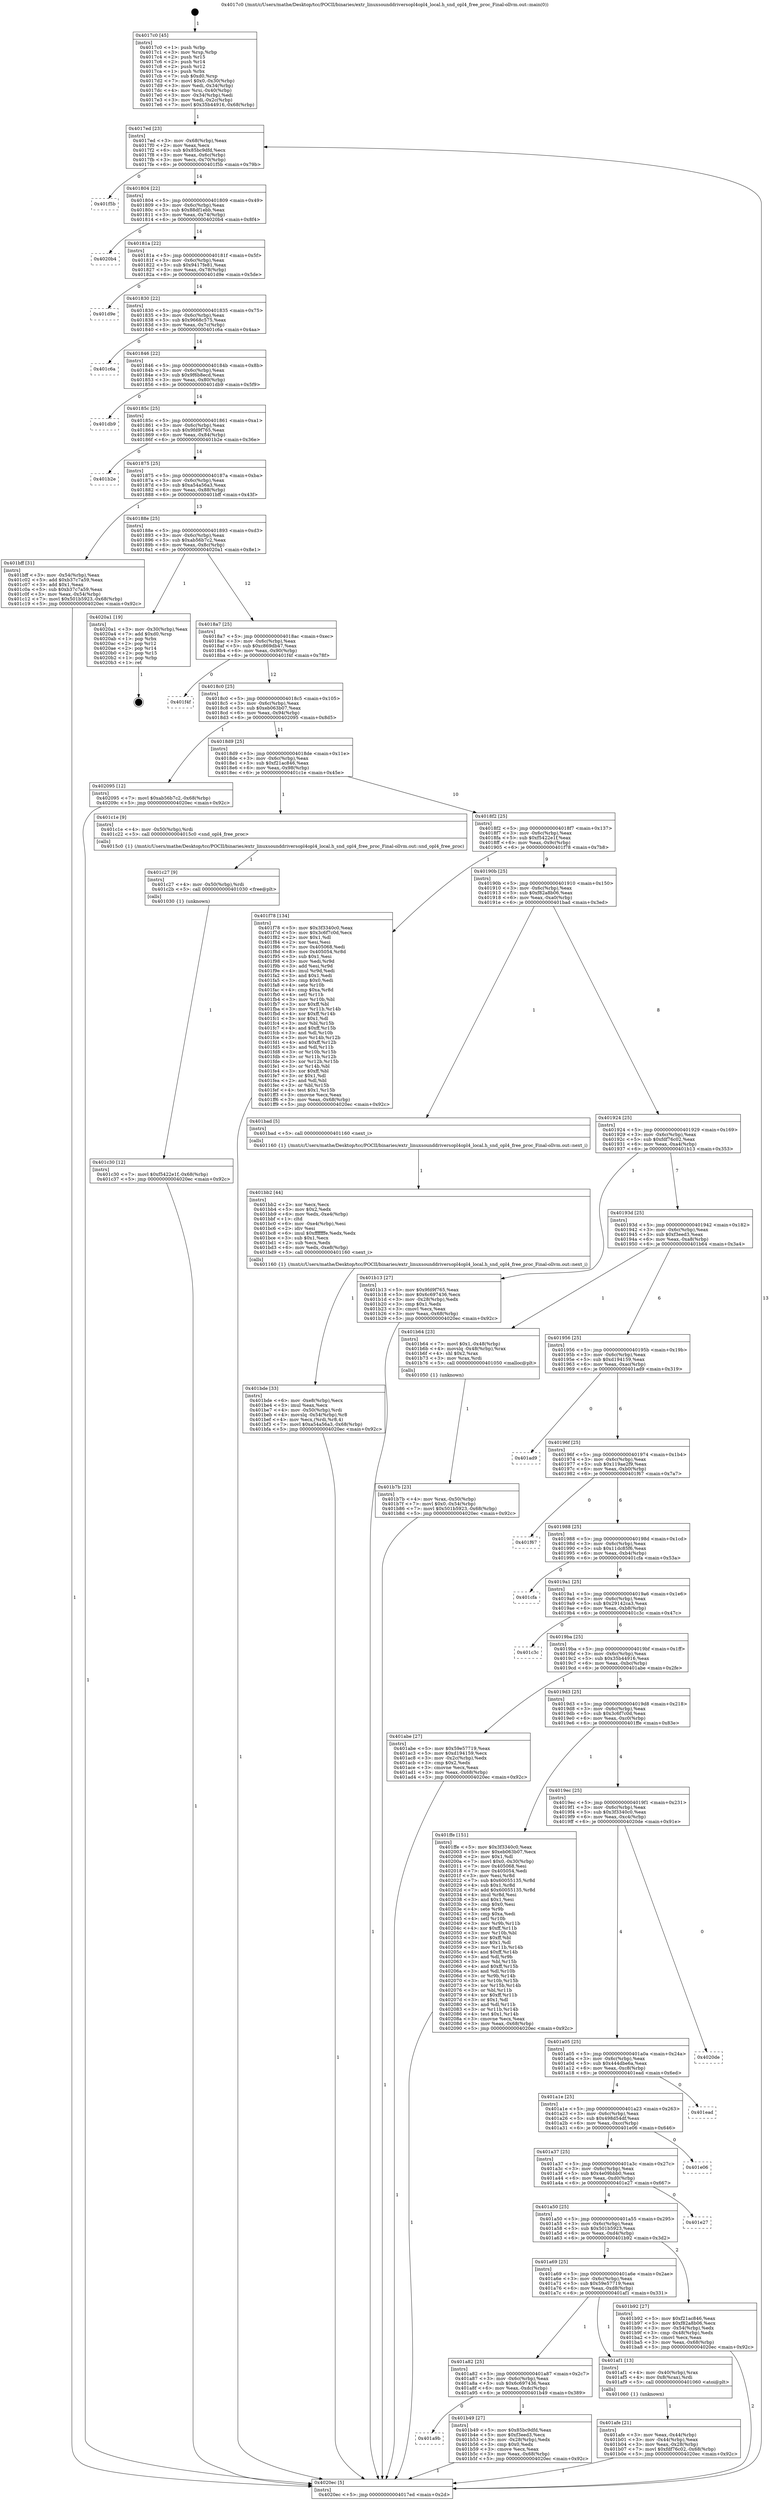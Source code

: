 digraph "0x4017c0" {
  label = "0x4017c0 (/mnt/c/Users/mathe/Desktop/tcc/POCII/binaries/extr_linuxsounddriversopl4opl4_local.h_snd_opl4_free_proc_Final-ollvm.out::main(0))"
  labelloc = "t"
  node[shape=record]

  Entry [label="",width=0.3,height=0.3,shape=circle,fillcolor=black,style=filled]
  "0x4017ed" [label="{
     0x4017ed [23]\l
     | [instrs]\l
     &nbsp;&nbsp;0x4017ed \<+3\>: mov -0x68(%rbp),%eax\l
     &nbsp;&nbsp;0x4017f0 \<+2\>: mov %eax,%ecx\l
     &nbsp;&nbsp;0x4017f2 \<+6\>: sub $0x85bc9dfd,%ecx\l
     &nbsp;&nbsp;0x4017f8 \<+3\>: mov %eax,-0x6c(%rbp)\l
     &nbsp;&nbsp;0x4017fb \<+3\>: mov %ecx,-0x70(%rbp)\l
     &nbsp;&nbsp;0x4017fe \<+6\>: je 0000000000401f5b \<main+0x79b\>\l
  }"]
  "0x401f5b" [label="{
     0x401f5b\l
  }", style=dashed]
  "0x401804" [label="{
     0x401804 [22]\l
     | [instrs]\l
     &nbsp;&nbsp;0x401804 \<+5\>: jmp 0000000000401809 \<main+0x49\>\l
     &nbsp;&nbsp;0x401809 \<+3\>: mov -0x6c(%rbp),%eax\l
     &nbsp;&nbsp;0x40180c \<+5\>: sub $0x88df1ebb,%eax\l
     &nbsp;&nbsp;0x401811 \<+3\>: mov %eax,-0x74(%rbp)\l
     &nbsp;&nbsp;0x401814 \<+6\>: je 00000000004020b4 \<main+0x8f4\>\l
  }"]
  Exit [label="",width=0.3,height=0.3,shape=circle,fillcolor=black,style=filled,peripheries=2]
  "0x4020b4" [label="{
     0x4020b4\l
  }", style=dashed]
  "0x40181a" [label="{
     0x40181a [22]\l
     | [instrs]\l
     &nbsp;&nbsp;0x40181a \<+5\>: jmp 000000000040181f \<main+0x5f\>\l
     &nbsp;&nbsp;0x40181f \<+3\>: mov -0x6c(%rbp),%eax\l
     &nbsp;&nbsp;0x401822 \<+5\>: sub $0x9417fe81,%eax\l
     &nbsp;&nbsp;0x401827 \<+3\>: mov %eax,-0x78(%rbp)\l
     &nbsp;&nbsp;0x40182a \<+6\>: je 0000000000401d9e \<main+0x5de\>\l
  }"]
  "0x401c30" [label="{
     0x401c30 [12]\l
     | [instrs]\l
     &nbsp;&nbsp;0x401c30 \<+7\>: movl $0xf5422e1f,-0x68(%rbp)\l
     &nbsp;&nbsp;0x401c37 \<+5\>: jmp 00000000004020ec \<main+0x92c\>\l
  }"]
  "0x401d9e" [label="{
     0x401d9e\l
  }", style=dashed]
  "0x401830" [label="{
     0x401830 [22]\l
     | [instrs]\l
     &nbsp;&nbsp;0x401830 \<+5\>: jmp 0000000000401835 \<main+0x75\>\l
     &nbsp;&nbsp;0x401835 \<+3\>: mov -0x6c(%rbp),%eax\l
     &nbsp;&nbsp;0x401838 \<+5\>: sub $0x9668c575,%eax\l
     &nbsp;&nbsp;0x40183d \<+3\>: mov %eax,-0x7c(%rbp)\l
     &nbsp;&nbsp;0x401840 \<+6\>: je 0000000000401c6a \<main+0x4aa\>\l
  }"]
  "0x401c27" [label="{
     0x401c27 [9]\l
     | [instrs]\l
     &nbsp;&nbsp;0x401c27 \<+4\>: mov -0x50(%rbp),%rdi\l
     &nbsp;&nbsp;0x401c2b \<+5\>: call 0000000000401030 \<free@plt\>\l
     | [calls]\l
     &nbsp;&nbsp;0x401030 \{1\} (unknown)\l
  }"]
  "0x401c6a" [label="{
     0x401c6a\l
  }", style=dashed]
  "0x401846" [label="{
     0x401846 [22]\l
     | [instrs]\l
     &nbsp;&nbsp;0x401846 \<+5\>: jmp 000000000040184b \<main+0x8b\>\l
     &nbsp;&nbsp;0x40184b \<+3\>: mov -0x6c(%rbp),%eax\l
     &nbsp;&nbsp;0x40184e \<+5\>: sub $0x9f6b8ecd,%eax\l
     &nbsp;&nbsp;0x401853 \<+3\>: mov %eax,-0x80(%rbp)\l
     &nbsp;&nbsp;0x401856 \<+6\>: je 0000000000401db9 \<main+0x5f9\>\l
  }"]
  "0x401bde" [label="{
     0x401bde [33]\l
     | [instrs]\l
     &nbsp;&nbsp;0x401bde \<+6\>: mov -0xe8(%rbp),%ecx\l
     &nbsp;&nbsp;0x401be4 \<+3\>: imul %eax,%ecx\l
     &nbsp;&nbsp;0x401be7 \<+4\>: mov -0x50(%rbp),%rdi\l
     &nbsp;&nbsp;0x401beb \<+4\>: movslq -0x54(%rbp),%r8\l
     &nbsp;&nbsp;0x401bef \<+4\>: mov %ecx,(%rdi,%r8,4)\l
     &nbsp;&nbsp;0x401bf3 \<+7\>: movl $0xa54a56a3,-0x68(%rbp)\l
     &nbsp;&nbsp;0x401bfa \<+5\>: jmp 00000000004020ec \<main+0x92c\>\l
  }"]
  "0x401db9" [label="{
     0x401db9\l
  }", style=dashed]
  "0x40185c" [label="{
     0x40185c [25]\l
     | [instrs]\l
     &nbsp;&nbsp;0x40185c \<+5\>: jmp 0000000000401861 \<main+0xa1\>\l
     &nbsp;&nbsp;0x401861 \<+3\>: mov -0x6c(%rbp),%eax\l
     &nbsp;&nbsp;0x401864 \<+5\>: sub $0x9fd9f765,%eax\l
     &nbsp;&nbsp;0x401869 \<+6\>: mov %eax,-0x84(%rbp)\l
     &nbsp;&nbsp;0x40186f \<+6\>: je 0000000000401b2e \<main+0x36e\>\l
  }"]
  "0x401bb2" [label="{
     0x401bb2 [44]\l
     | [instrs]\l
     &nbsp;&nbsp;0x401bb2 \<+2\>: xor %ecx,%ecx\l
     &nbsp;&nbsp;0x401bb4 \<+5\>: mov $0x2,%edx\l
     &nbsp;&nbsp;0x401bb9 \<+6\>: mov %edx,-0xe4(%rbp)\l
     &nbsp;&nbsp;0x401bbf \<+1\>: cltd\l
     &nbsp;&nbsp;0x401bc0 \<+6\>: mov -0xe4(%rbp),%esi\l
     &nbsp;&nbsp;0x401bc6 \<+2\>: idiv %esi\l
     &nbsp;&nbsp;0x401bc8 \<+6\>: imul $0xfffffffe,%edx,%edx\l
     &nbsp;&nbsp;0x401bce \<+3\>: sub $0x1,%ecx\l
     &nbsp;&nbsp;0x401bd1 \<+2\>: sub %ecx,%edx\l
     &nbsp;&nbsp;0x401bd3 \<+6\>: mov %edx,-0xe8(%rbp)\l
     &nbsp;&nbsp;0x401bd9 \<+5\>: call 0000000000401160 \<next_i\>\l
     | [calls]\l
     &nbsp;&nbsp;0x401160 \{1\} (/mnt/c/Users/mathe/Desktop/tcc/POCII/binaries/extr_linuxsounddriversopl4opl4_local.h_snd_opl4_free_proc_Final-ollvm.out::next_i)\l
  }"]
  "0x401b2e" [label="{
     0x401b2e\l
  }", style=dashed]
  "0x401875" [label="{
     0x401875 [25]\l
     | [instrs]\l
     &nbsp;&nbsp;0x401875 \<+5\>: jmp 000000000040187a \<main+0xba\>\l
     &nbsp;&nbsp;0x40187a \<+3\>: mov -0x6c(%rbp),%eax\l
     &nbsp;&nbsp;0x40187d \<+5\>: sub $0xa54a56a3,%eax\l
     &nbsp;&nbsp;0x401882 \<+6\>: mov %eax,-0x88(%rbp)\l
     &nbsp;&nbsp;0x401888 \<+6\>: je 0000000000401bff \<main+0x43f\>\l
  }"]
  "0x401b7b" [label="{
     0x401b7b [23]\l
     | [instrs]\l
     &nbsp;&nbsp;0x401b7b \<+4\>: mov %rax,-0x50(%rbp)\l
     &nbsp;&nbsp;0x401b7f \<+7\>: movl $0x0,-0x54(%rbp)\l
     &nbsp;&nbsp;0x401b86 \<+7\>: movl $0x501b5923,-0x68(%rbp)\l
     &nbsp;&nbsp;0x401b8d \<+5\>: jmp 00000000004020ec \<main+0x92c\>\l
  }"]
  "0x401bff" [label="{
     0x401bff [31]\l
     | [instrs]\l
     &nbsp;&nbsp;0x401bff \<+3\>: mov -0x54(%rbp),%eax\l
     &nbsp;&nbsp;0x401c02 \<+5\>: add $0xb37c7a59,%eax\l
     &nbsp;&nbsp;0x401c07 \<+3\>: add $0x1,%eax\l
     &nbsp;&nbsp;0x401c0a \<+5\>: sub $0xb37c7a59,%eax\l
     &nbsp;&nbsp;0x401c0f \<+3\>: mov %eax,-0x54(%rbp)\l
     &nbsp;&nbsp;0x401c12 \<+7\>: movl $0x501b5923,-0x68(%rbp)\l
     &nbsp;&nbsp;0x401c19 \<+5\>: jmp 00000000004020ec \<main+0x92c\>\l
  }"]
  "0x40188e" [label="{
     0x40188e [25]\l
     | [instrs]\l
     &nbsp;&nbsp;0x40188e \<+5\>: jmp 0000000000401893 \<main+0xd3\>\l
     &nbsp;&nbsp;0x401893 \<+3\>: mov -0x6c(%rbp),%eax\l
     &nbsp;&nbsp;0x401896 \<+5\>: sub $0xab56b7c2,%eax\l
     &nbsp;&nbsp;0x40189b \<+6\>: mov %eax,-0x8c(%rbp)\l
     &nbsp;&nbsp;0x4018a1 \<+6\>: je 00000000004020a1 \<main+0x8e1\>\l
  }"]
  "0x401a9b" [label="{
     0x401a9b\l
  }", style=dashed]
  "0x4020a1" [label="{
     0x4020a1 [19]\l
     | [instrs]\l
     &nbsp;&nbsp;0x4020a1 \<+3\>: mov -0x30(%rbp),%eax\l
     &nbsp;&nbsp;0x4020a4 \<+7\>: add $0xd0,%rsp\l
     &nbsp;&nbsp;0x4020ab \<+1\>: pop %rbx\l
     &nbsp;&nbsp;0x4020ac \<+2\>: pop %r12\l
     &nbsp;&nbsp;0x4020ae \<+2\>: pop %r14\l
     &nbsp;&nbsp;0x4020b0 \<+2\>: pop %r15\l
     &nbsp;&nbsp;0x4020b2 \<+1\>: pop %rbp\l
     &nbsp;&nbsp;0x4020b3 \<+1\>: ret\l
  }"]
  "0x4018a7" [label="{
     0x4018a7 [25]\l
     | [instrs]\l
     &nbsp;&nbsp;0x4018a7 \<+5\>: jmp 00000000004018ac \<main+0xec\>\l
     &nbsp;&nbsp;0x4018ac \<+3\>: mov -0x6c(%rbp),%eax\l
     &nbsp;&nbsp;0x4018af \<+5\>: sub $0xc869db47,%eax\l
     &nbsp;&nbsp;0x4018b4 \<+6\>: mov %eax,-0x90(%rbp)\l
     &nbsp;&nbsp;0x4018ba \<+6\>: je 0000000000401f4f \<main+0x78f\>\l
  }"]
  "0x401b49" [label="{
     0x401b49 [27]\l
     | [instrs]\l
     &nbsp;&nbsp;0x401b49 \<+5\>: mov $0x85bc9dfd,%eax\l
     &nbsp;&nbsp;0x401b4e \<+5\>: mov $0xf3eed3,%ecx\l
     &nbsp;&nbsp;0x401b53 \<+3\>: mov -0x28(%rbp),%edx\l
     &nbsp;&nbsp;0x401b56 \<+3\>: cmp $0x0,%edx\l
     &nbsp;&nbsp;0x401b59 \<+3\>: cmove %ecx,%eax\l
     &nbsp;&nbsp;0x401b5c \<+3\>: mov %eax,-0x68(%rbp)\l
     &nbsp;&nbsp;0x401b5f \<+5\>: jmp 00000000004020ec \<main+0x92c\>\l
  }"]
  "0x401f4f" [label="{
     0x401f4f\l
  }", style=dashed]
  "0x4018c0" [label="{
     0x4018c0 [25]\l
     | [instrs]\l
     &nbsp;&nbsp;0x4018c0 \<+5\>: jmp 00000000004018c5 \<main+0x105\>\l
     &nbsp;&nbsp;0x4018c5 \<+3\>: mov -0x6c(%rbp),%eax\l
     &nbsp;&nbsp;0x4018c8 \<+5\>: sub $0xeb063b07,%eax\l
     &nbsp;&nbsp;0x4018cd \<+6\>: mov %eax,-0x94(%rbp)\l
     &nbsp;&nbsp;0x4018d3 \<+6\>: je 0000000000402095 \<main+0x8d5\>\l
  }"]
  "0x401afe" [label="{
     0x401afe [21]\l
     | [instrs]\l
     &nbsp;&nbsp;0x401afe \<+3\>: mov %eax,-0x44(%rbp)\l
     &nbsp;&nbsp;0x401b01 \<+3\>: mov -0x44(%rbp),%eax\l
     &nbsp;&nbsp;0x401b04 \<+3\>: mov %eax,-0x28(%rbp)\l
     &nbsp;&nbsp;0x401b07 \<+7\>: movl $0xfdf76c02,-0x68(%rbp)\l
     &nbsp;&nbsp;0x401b0e \<+5\>: jmp 00000000004020ec \<main+0x92c\>\l
  }"]
  "0x402095" [label="{
     0x402095 [12]\l
     | [instrs]\l
     &nbsp;&nbsp;0x402095 \<+7\>: movl $0xab56b7c2,-0x68(%rbp)\l
     &nbsp;&nbsp;0x40209c \<+5\>: jmp 00000000004020ec \<main+0x92c\>\l
  }"]
  "0x4018d9" [label="{
     0x4018d9 [25]\l
     | [instrs]\l
     &nbsp;&nbsp;0x4018d9 \<+5\>: jmp 00000000004018de \<main+0x11e\>\l
     &nbsp;&nbsp;0x4018de \<+3\>: mov -0x6c(%rbp),%eax\l
     &nbsp;&nbsp;0x4018e1 \<+5\>: sub $0xf21ac846,%eax\l
     &nbsp;&nbsp;0x4018e6 \<+6\>: mov %eax,-0x98(%rbp)\l
     &nbsp;&nbsp;0x4018ec \<+6\>: je 0000000000401c1e \<main+0x45e\>\l
  }"]
  "0x401a82" [label="{
     0x401a82 [25]\l
     | [instrs]\l
     &nbsp;&nbsp;0x401a82 \<+5\>: jmp 0000000000401a87 \<main+0x2c7\>\l
     &nbsp;&nbsp;0x401a87 \<+3\>: mov -0x6c(%rbp),%eax\l
     &nbsp;&nbsp;0x401a8a \<+5\>: sub $0x6c697436,%eax\l
     &nbsp;&nbsp;0x401a8f \<+6\>: mov %eax,-0xdc(%rbp)\l
     &nbsp;&nbsp;0x401a95 \<+6\>: je 0000000000401b49 \<main+0x389\>\l
  }"]
  "0x401c1e" [label="{
     0x401c1e [9]\l
     | [instrs]\l
     &nbsp;&nbsp;0x401c1e \<+4\>: mov -0x50(%rbp),%rdi\l
     &nbsp;&nbsp;0x401c22 \<+5\>: call 00000000004015c0 \<snd_opl4_free_proc\>\l
     | [calls]\l
     &nbsp;&nbsp;0x4015c0 \{1\} (/mnt/c/Users/mathe/Desktop/tcc/POCII/binaries/extr_linuxsounddriversopl4opl4_local.h_snd_opl4_free_proc_Final-ollvm.out::snd_opl4_free_proc)\l
  }"]
  "0x4018f2" [label="{
     0x4018f2 [25]\l
     | [instrs]\l
     &nbsp;&nbsp;0x4018f2 \<+5\>: jmp 00000000004018f7 \<main+0x137\>\l
     &nbsp;&nbsp;0x4018f7 \<+3\>: mov -0x6c(%rbp),%eax\l
     &nbsp;&nbsp;0x4018fa \<+5\>: sub $0xf5422e1f,%eax\l
     &nbsp;&nbsp;0x4018ff \<+6\>: mov %eax,-0x9c(%rbp)\l
     &nbsp;&nbsp;0x401905 \<+6\>: je 0000000000401f78 \<main+0x7b8\>\l
  }"]
  "0x401af1" [label="{
     0x401af1 [13]\l
     | [instrs]\l
     &nbsp;&nbsp;0x401af1 \<+4\>: mov -0x40(%rbp),%rax\l
     &nbsp;&nbsp;0x401af5 \<+4\>: mov 0x8(%rax),%rdi\l
     &nbsp;&nbsp;0x401af9 \<+5\>: call 0000000000401060 \<atoi@plt\>\l
     | [calls]\l
     &nbsp;&nbsp;0x401060 \{1\} (unknown)\l
  }"]
  "0x401f78" [label="{
     0x401f78 [134]\l
     | [instrs]\l
     &nbsp;&nbsp;0x401f78 \<+5\>: mov $0x3f3340c0,%eax\l
     &nbsp;&nbsp;0x401f7d \<+5\>: mov $0x3c6f7c0d,%ecx\l
     &nbsp;&nbsp;0x401f82 \<+2\>: mov $0x1,%dl\l
     &nbsp;&nbsp;0x401f84 \<+2\>: xor %esi,%esi\l
     &nbsp;&nbsp;0x401f86 \<+7\>: mov 0x405068,%edi\l
     &nbsp;&nbsp;0x401f8d \<+8\>: mov 0x405054,%r8d\l
     &nbsp;&nbsp;0x401f95 \<+3\>: sub $0x1,%esi\l
     &nbsp;&nbsp;0x401f98 \<+3\>: mov %edi,%r9d\l
     &nbsp;&nbsp;0x401f9b \<+3\>: add %esi,%r9d\l
     &nbsp;&nbsp;0x401f9e \<+4\>: imul %r9d,%edi\l
     &nbsp;&nbsp;0x401fa2 \<+3\>: and $0x1,%edi\l
     &nbsp;&nbsp;0x401fa5 \<+3\>: cmp $0x0,%edi\l
     &nbsp;&nbsp;0x401fa8 \<+4\>: sete %r10b\l
     &nbsp;&nbsp;0x401fac \<+4\>: cmp $0xa,%r8d\l
     &nbsp;&nbsp;0x401fb0 \<+4\>: setl %r11b\l
     &nbsp;&nbsp;0x401fb4 \<+3\>: mov %r10b,%bl\l
     &nbsp;&nbsp;0x401fb7 \<+3\>: xor $0xff,%bl\l
     &nbsp;&nbsp;0x401fba \<+3\>: mov %r11b,%r14b\l
     &nbsp;&nbsp;0x401fbd \<+4\>: xor $0xff,%r14b\l
     &nbsp;&nbsp;0x401fc1 \<+3\>: xor $0x1,%dl\l
     &nbsp;&nbsp;0x401fc4 \<+3\>: mov %bl,%r15b\l
     &nbsp;&nbsp;0x401fc7 \<+4\>: and $0xff,%r15b\l
     &nbsp;&nbsp;0x401fcb \<+3\>: and %dl,%r10b\l
     &nbsp;&nbsp;0x401fce \<+3\>: mov %r14b,%r12b\l
     &nbsp;&nbsp;0x401fd1 \<+4\>: and $0xff,%r12b\l
     &nbsp;&nbsp;0x401fd5 \<+3\>: and %dl,%r11b\l
     &nbsp;&nbsp;0x401fd8 \<+3\>: or %r10b,%r15b\l
     &nbsp;&nbsp;0x401fdb \<+3\>: or %r11b,%r12b\l
     &nbsp;&nbsp;0x401fde \<+3\>: xor %r12b,%r15b\l
     &nbsp;&nbsp;0x401fe1 \<+3\>: or %r14b,%bl\l
     &nbsp;&nbsp;0x401fe4 \<+3\>: xor $0xff,%bl\l
     &nbsp;&nbsp;0x401fe7 \<+3\>: or $0x1,%dl\l
     &nbsp;&nbsp;0x401fea \<+2\>: and %dl,%bl\l
     &nbsp;&nbsp;0x401fec \<+3\>: or %bl,%r15b\l
     &nbsp;&nbsp;0x401fef \<+4\>: test $0x1,%r15b\l
     &nbsp;&nbsp;0x401ff3 \<+3\>: cmovne %ecx,%eax\l
     &nbsp;&nbsp;0x401ff6 \<+3\>: mov %eax,-0x68(%rbp)\l
     &nbsp;&nbsp;0x401ff9 \<+5\>: jmp 00000000004020ec \<main+0x92c\>\l
  }"]
  "0x40190b" [label="{
     0x40190b [25]\l
     | [instrs]\l
     &nbsp;&nbsp;0x40190b \<+5\>: jmp 0000000000401910 \<main+0x150\>\l
     &nbsp;&nbsp;0x401910 \<+3\>: mov -0x6c(%rbp),%eax\l
     &nbsp;&nbsp;0x401913 \<+5\>: sub $0xf82a8b06,%eax\l
     &nbsp;&nbsp;0x401918 \<+6\>: mov %eax,-0xa0(%rbp)\l
     &nbsp;&nbsp;0x40191e \<+6\>: je 0000000000401bad \<main+0x3ed\>\l
  }"]
  "0x401a69" [label="{
     0x401a69 [25]\l
     | [instrs]\l
     &nbsp;&nbsp;0x401a69 \<+5\>: jmp 0000000000401a6e \<main+0x2ae\>\l
     &nbsp;&nbsp;0x401a6e \<+3\>: mov -0x6c(%rbp),%eax\l
     &nbsp;&nbsp;0x401a71 \<+5\>: sub $0x59e57719,%eax\l
     &nbsp;&nbsp;0x401a76 \<+6\>: mov %eax,-0xd8(%rbp)\l
     &nbsp;&nbsp;0x401a7c \<+6\>: je 0000000000401af1 \<main+0x331\>\l
  }"]
  "0x401bad" [label="{
     0x401bad [5]\l
     | [instrs]\l
     &nbsp;&nbsp;0x401bad \<+5\>: call 0000000000401160 \<next_i\>\l
     | [calls]\l
     &nbsp;&nbsp;0x401160 \{1\} (/mnt/c/Users/mathe/Desktop/tcc/POCII/binaries/extr_linuxsounddriversopl4opl4_local.h_snd_opl4_free_proc_Final-ollvm.out::next_i)\l
  }"]
  "0x401924" [label="{
     0x401924 [25]\l
     | [instrs]\l
     &nbsp;&nbsp;0x401924 \<+5\>: jmp 0000000000401929 \<main+0x169\>\l
     &nbsp;&nbsp;0x401929 \<+3\>: mov -0x6c(%rbp),%eax\l
     &nbsp;&nbsp;0x40192c \<+5\>: sub $0xfdf76c02,%eax\l
     &nbsp;&nbsp;0x401931 \<+6\>: mov %eax,-0xa4(%rbp)\l
     &nbsp;&nbsp;0x401937 \<+6\>: je 0000000000401b13 \<main+0x353\>\l
  }"]
  "0x401b92" [label="{
     0x401b92 [27]\l
     | [instrs]\l
     &nbsp;&nbsp;0x401b92 \<+5\>: mov $0xf21ac846,%eax\l
     &nbsp;&nbsp;0x401b97 \<+5\>: mov $0xf82a8b06,%ecx\l
     &nbsp;&nbsp;0x401b9c \<+3\>: mov -0x54(%rbp),%edx\l
     &nbsp;&nbsp;0x401b9f \<+3\>: cmp -0x48(%rbp),%edx\l
     &nbsp;&nbsp;0x401ba2 \<+3\>: cmovl %ecx,%eax\l
     &nbsp;&nbsp;0x401ba5 \<+3\>: mov %eax,-0x68(%rbp)\l
     &nbsp;&nbsp;0x401ba8 \<+5\>: jmp 00000000004020ec \<main+0x92c\>\l
  }"]
  "0x401b13" [label="{
     0x401b13 [27]\l
     | [instrs]\l
     &nbsp;&nbsp;0x401b13 \<+5\>: mov $0x9fd9f765,%eax\l
     &nbsp;&nbsp;0x401b18 \<+5\>: mov $0x6c697436,%ecx\l
     &nbsp;&nbsp;0x401b1d \<+3\>: mov -0x28(%rbp),%edx\l
     &nbsp;&nbsp;0x401b20 \<+3\>: cmp $0x1,%edx\l
     &nbsp;&nbsp;0x401b23 \<+3\>: cmovl %ecx,%eax\l
     &nbsp;&nbsp;0x401b26 \<+3\>: mov %eax,-0x68(%rbp)\l
     &nbsp;&nbsp;0x401b29 \<+5\>: jmp 00000000004020ec \<main+0x92c\>\l
  }"]
  "0x40193d" [label="{
     0x40193d [25]\l
     | [instrs]\l
     &nbsp;&nbsp;0x40193d \<+5\>: jmp 0000000000401942 \<main+0x182\>\l
     &nbsp;&nbsp;0x401942 \<+3\>: mov -0x6c(%rbp),%eax\l
     &nbsp;&nbsp;0x401945 \<+5\>: sub $0xf3eed3,%eax\l
     &nbsp;&nbsp;0x40194a \<+6\>: mov %eax,-0xa8(%rbp)\l
     &nbsp;&nbsp;0x401950 \<+6\>: je 0000000000401b64 \<main+0x3a4\>\l
  }"]
  "0x401a50" [label="{
     0x401a50 [25]\l
     | [instrs]\l
     &nbsp;&nbsp;0x401a50 \<+5\>: jmp 0000000000401a55 \<main+0x295\>\l
     &nbsp;&nbsp;0x401a55 \<+3\>: mov -0x6c(%rbp),%eax\l
     &nbsp;&nbsp;0x401a58 \<+5\>: sub $0x501b5923,%eax\l
     &nbsp;&nbsp;0x401a5d \<+6\>: mov %eax,-0xd4(%rbp)\l
     &nbsp;&nbsp;0x401a63 \<+6\>: je 0000000000401b92 \<main+0x3d2\>\l
  }"]
  "0x401b64" [label="{
     0x401b64 [23]\l
     | [instrs]\l
     &nbsp;&nbsp;0x401b64 \<+7\>: movl $0x1,-0x48(%rbp)\l
     &nbsp;&nbsp;0x401b6b \<+4\>: movslq -0x48(%rbp),%rax\l
     &nbsp;&nbsp;0x401b6f \<+4\>: shl $0x2,%rax\l
     &nbsp;&nbsp;0x401b73 \<+3\>: mov %rax,%rdi\l
     &nbsp;&nbsp;0x401b76 \<+5\>: call 0000000000401050 \<malloc@plt\>\l
     | [calls]\l
     &nbsp;&nbsp;0x401050 \{1\} (unknown)\l
  }"]
  "0x401956" [label="{
     0x401956 [25]\l
     | [instrs]\l
     &nbsp;&nbsp;0x401956 \<+5\>: jmp 000000000040195b \<main+0x19b\>\l
     &nbsp;&nbsp;0x40195b \<+3\>: mov -0x6c(%rbp),%eax\l
     &nbsp;&nbsp;0x40195e \<+5\>: sub $0xd194159,%eax\l
     &nbsp;&nbsp;0x401963 \<+6\>: mov %eax,-0xac(%rbp)\l
     &nbsp;&nbsp;0x401969 \<+6\>: je 0000000000401ad9 \<main+0x319\>\l
  }"]
  "0x401e27" [label="{
     0x401e27\l
  }", style=dashed]
  "0x401ad9" [label="{
     0x401ad9\l
  }", style=dashed]
  "0x40196f" [label="{
     0x40196f [25]\l
     | [instrs]\l
     &nbsp;&nbsp;0x40196f \<+5\>: jmp 0000000000401974 \<main+0x1b4\>\l
     &nbsp;&nbsp;0x401974 \<+3\>: mov -0x6c(%rbp),%eax\l
     &nbsp;&nbsp;0x401977 \<+5\>: sub $0x119ae2f9,%eax\l
     &nbsp;&nbsp;0x40197c \<+6\>: mov %eax,-0xb0(%rbp)\l
     &nbsp;&nbsp;0x401982 \<+6\>: je 0000000000401f67 \<main+0x7a7\>\l
  }"]
  "0x401a37" [label="{
     0x401a37 [25]\l
     | [instrs]\l
     &nbsp;&nbsp;0x401a37 \<+5\>: jmp 0000000000401a3c \<main+0x27c\>\l
     &nbsp;&nbsp;0x401a3c \<+3\>: mov -0x6c(%rbp),%eax\l
     &nbsp;&nbsp;0x401a3f \<+5\>: sub $0x4e09bbb0,%eax\l
     &nbsp;&nbsp;0x401a44 \<+6\>: mov %eax,-0xd0(%rbp)\l
     &nbsp;&nbsp;0x401a4a \<+6\>: je 0000000000401e27 \<main+0x667\>\l
  }"]
  "0x401f67" [label="{
     0x401f67\l
  }", style=dashed]
  "0x401988" [label="{
     0x401988 [25]\l
     | [instrs]\l
     &nbsp;&nbsp;0x401988 \<+5\>: jmp 000000000040198d \<main+0x1cd\>\l
     &nbsp;&nbsp;0x40198d \<+3\>: mov -0x6c(%rbp),%eax\l
     &nbsp;&nbsp;0x401990 \<+5\>: sub $0x11dc85f6,%eax\l
     &nbsp;&nbsp;0x401995 \<+6\>: mov %eax,-0xb4(%rbp)\l
     &nbsp;&nbsp;0x40199b \<+6\>: je 0000000000401cfa \<main+0x53a\>\l
  }"]
  "0x401e06" [label="{
     0x401e06\l
  }", style=dashed]
  "0x401cfa" [label="{
     0x401cfa\l
  }", style=dashed]
  "0x4019a1" [label="{
     0x4019a1 [25]\l
     | [instrs]\l
     &nbsp;&nbsp;0x4019a1 \<+5\>: jmp 00000000004019a6 \<main+0x1e6\>\l
     &nbsp;&nbsp;0x4019a6 \<+3\>: mov -0x6c(%rbp),%eax\l
     &nbsp;&nbsp;0x4019a9 \<+5\>: sub $0x29142ca3,%eax\l
     &nbsp;&nbsp;0x4019ae \<+6\>: mov %eax,-0xb8(%rbp)\l
     &nbsp;&nbsp;0x4019b4 \<+6\>: je 0000000000401c3c \<main+0x47c\>\l
  }"]
  "0x401a1e" [label="{
     0x401a1e [25]\l
     | [instrs]\l
     &nbsp;&nbsp;0x401a1e \<+5\>: jmp 0000000000401a23 \<main+0x263\>\l
     &nbsp;&nbsp;0x401a23 \<+3\>: mov -0x6c(%rbp),%eax\l
     &nbsp;&nbsp;0x401a26 \<+5\>: sub $0x498d54df,%eax\l
     &nbsp;&nbsp;0x401a2b \<+6\>: mov %eax,-0xcc(%rbp)\l
     &nbsp;&nbsp;0x401a31 \<+6\>: je 0000000000401e06 \<main+0x646\>\l
  }"]
  "0x401c3c" [label="{
     0x401c3c\l
  }", style=dashed]
  "0x4019ba" [label="{
     0x4019ba [25]\l
     | [instrs]\l
     &nbsp;&nbsp;0x4019ba \<+5\>: jmp 00000000004019bf \<main+0x1ff\>\l
     &nbsp;&nbsp;0x4019bf \<+3\>: mov -0x6c(%rbp),%eax\l
     &nbsp;&nbsp;0x4019c2 \<+5\>: sub $0x35b44916,%eax\l
     &nbsp;&nbsp;0x4019c7 \<+6\>: mov %eax,-0xbc(%rbp)\l
     &nbsp;&nbsp;0x4019cd \<+6\>: je 0000000000401abe \<main+0x2fe\>\l
  }"]
  "0x401ead" [label="{
     0x401ead\l
  }", style=dashed]
  "0x401abe" [label="{
     0x401abe [27]\l
     | [instrs]\l
     &nbsp;&nbsp;0x401abe \<+5\>: mov $0x59e57719,%eax\l
     &nbsp;&nbsp;0x401ac3 \<+5\>: mov $0xd194159,%ecx\l
     &nbsp;&nbsp;0x401ac8 \<+3\>: mov -0x2c(%rbp),%edx\l
     &nbsp;&nbsp;0x401acb \<+3\>: cmp $0x2,%edx\l
     &nbsp;&nbsp;0x401ace \<+3\>: cmovne %ecx,%eax\l
     &nbsp;&nbsp;0x401ad1 \<+3\>: mov %eax,-0x68(%rbp)\l
     &nbsp;&nbsp;0x401ad4 \<+5\>: jmp 00000000004020ec \<main+0x92c\>\l
  }"]
  "0x4019d3" [label="{
     0x4019d3 [25]\l
     | [instrs]\l
     &nbsp;&nbsp;0x4019d3 \<+5\>: jmp 00000000004019d8 \<main+0x218\>\l
     &nbsp;&nbsp;0x4019d8 \<+3\>: mov -0x6c(%rbp),%eax\l
     &nbsp;&nbsp;0x4019db \<+5\>: sub $0x3c6f7c0d,%eax\l
     &nbsp;&nbsp;0x4019e0 \<+6\>: mov %eax,-0xc0(%rbp)\l
     &nbsp;&nbsp;0x4019e6 \<+6\>: je 0000000000401ffe \<main+0x83e\>\l
  }"]
  "0x4020ec" [label="{
     0x4020ec [5]\l
     | [instrs]\l
     &nbsp;&nbsp;0x4020ec \<+5\>: jmp 00000000004017ed \<main+0x2d\>\l
  }"]
  "0x4017c0" [label="{
     0x4017c0 [45]\l
     | [instrs]\l
     &nbsp;&nbsp;0x4017c0 \<+1\>: push %rbp\l
     &nbsp;&nbsp;0x4017c1 \<+3\>: mov %rsp,%rbp\l
     &nbsp;&nbsp;0x4017c4 \<+2\>: push %r15\l
     &nbsp;&nbsp;0x4017c6 \<+2\>: push %r14\l
     &nbsp;&nbsp;0x4017c8 \<+2\>: push %r12\l
     &nbsp;&nbsp;0x4017ca \<+1\>: push %rbx\l
     &nbsp;&nbsp;0x4017cb \<+7\>: sub $0xd0,%rsp\l
     &nbsp;&nbsp;0x4017d2 \<+7\>: movl $0x0,-0x30(%rbp)\l
     &nbsp;&nbsp;0x4017d9 \<+3\>: mov %edi,-0x34(%rbp)\l
     &nbsp;&nbsp;0x4017dc \<+4\>: mov %rsi,-0x40(%rbp)\l
     &nbsp;&nbsp;0x4017e0 \<+3\>: mov -0x34(%rbp),%edi\l
     &nbsp;&nbsp;0x4017e3 \<+3\>: mov %edi,-0x2c(%rbp)\l
     &nbsp;&nbsp;0x4017e6 \<+7\>: movl $0x35b44916,-0x68(%rbp)\l
  }"]
  "0x401a05" [label="{
     0x401a05 [25]\l
     | [instrs]\l
     &nbsp;&nbsp;0x401a05 \<+5\>: jmp 0000000000401a0a \<main+0x24a\>\l
     &nbsp;&nbsp;0x401a0a \<+3\>: mov -0x6c(%rbp),%eax\l
     &nbsp;&nbsp;0x401a0d \<+5\>: sub $0x444dbe6a,%eax\l
     &nbsp;&nbsp;0x401a12 \<+6\>: mov %eax,-0xc8(%rbp)\l
     &nbsp;&nbsp;0x401a18 \<+6\>: je 0000000000401ead \<main+0x6ed\>\l
  }"]
  "0x401ffe" [label="{
     0x401ffe [151]\l
     | [instrs]\l
     &nbsp;&nbsp;0x401ffe \<+5\>: mov $0x3f3340c0,%eax\l
     &nbsp;&nbsp;0x402003 \<+5\>: mov $0xeb063b07,%ecx\l
     &nbsp;&nbsp;0x402008 \<+2\>: mov $0x1,%dl\l
     &nbsp;&nbsp;0x40200a \<+7\>: movl $0x0,-0x30(%rbp)\l
     &nbsp;&nbsp;0x402011 \<+7\>: mov 0x405068,%esi\l
     &nbsp;&nbsp;0x402018 \<+7\>: mov 0x405054,%edi\l
     &nbsp;&nbsp;0x40201f \<+3\>: mov %esi,%r8d\l
     &nbsp;&nbsp;0x402022 \<+7\>: sub $0x60055135,%r8d\l
     &nbsp;&nbsp;0x402029 \<+4\>: sub $0x1,%r8d\l
     &nbsp;&nbsp;0x40202d \<+7\>: add $0x60055135,%r8d\l
     &nbsp;&nbsp;0x402034 \<+4\>: imul %r8d,%esi\l
     &nbsp;&nbsp;0x402038 \<+3\>: and $0x1,%esi\l
     &nbsp;&nbsp;0x40203b \<+3\>: cmp $0x0,%esi\l
     &nbsp;&nbsp;0x40203e \<+4\>: sete %r9b\l
     &nbsp;&nbsp;0x402042 \<+3\>: cmp $0xa,%edi\l
     &nbsp;&nbsp;0x402045 \<+4\>: setl %r10b\l
     &nbsp;&nbsp;0x402049 \<+3\>: mov %r9b,%r11b\l
     &nbsp;&nbsp;0x40204c \<+4\>: xor $0xff,%r11b\l
     &nbsp;&nbsp;0x402050 \<+3\>: mov %r10b,%bl\l
     &nbsp;&nbsp;0x402053 \<+3\>: xor $0xff,%bl\l
     &nbsp;&nbsp;0x402056 \<+3\>: xor $0x1,%dl\l
     &nbsp;&nbsp;0x402059 \<+3\>: mov %r11b,%r14b\l
     &nbsp;&nbsp;0x40205c \<+4\>: and $0xff,%r14b\l
     &nbsp;&nbsp;0x402060 \<+3\>: and %dl,%r9b\l
     &nbsp;&nbsp;0x402063 \<+3\>: mov %bl,%r15b\l
     &nbsp;&nbsp;0x402066 \<+4\>: and $0xff,%r15b\l
     &nbsp;&nbsp;0x40206a \<+3\>: and %dl,%r10b\l
     &nbsp;&nbsp;0x40206d \<+3\>: or %r9b,%r14b\l
     &nbsp;&nbsp;0x402070 \<+3\>: or %r10b,%r15b\l
     &nbsp;&nbsp;0x402073 \<+3\>: xor %r15b,%r14b\l
     &nbsp;&nbsp;0x402076 \<+3\>: or %bl,%r11b\l
     &nbsp;&nbsp;0x402079 \<+4\>: xor $0xff,%r11b\l
     &nbsp;&nbsp;0x40207d \<+3\>: or $0x1,%dl\l
     &nbsp;&nbsp;0x402080 \<+3\>: and %dl,%r11b\l
     &nbsp;&nbsp;0x402083 \<+3\>: or %r11b,%r14b\l
     &nbsp;&nbsp;0x402086 \<+4\>: test $0x1,%r14b\l
     &nbsp;&nbsp;0x40208a \<+3\>: cmovne %ecx,%eax\l
     &nbsp;&nbsp;0x40208d \<+3\>: mov %eax,-0x68(%rbp)\l
     &nbsp;&nbsp;0x402090 \<+5\>: jmp 00000000004020ec \<main+0x92c\>\l
  }"]
  "0x4019ec" [label="{
     0x4019ec [25]\l
     | [instrs]\l
     &nbsp;&nbsp;0x4019ec \<+5\>: jmp 00000000004019f1 \<main+0x231\>\l
     &nbsp;&nbsp;0x4019f1 \<+3\>: mov -0x6c(%rbp),%eax\l
     &nbsp;&nbsp;0x4019f4 \<+5\>: sub $0x3f3340c0,%eax\l
     &nbsp;&nbsp;0x4019f9 \<+6\>: mov %eax,-0xc4(%rbp)\l
     &nbsp;&nbsp;0x4019ff \<+6\>: je 00000000004020de \<main+0x91e\>\l
  }"]
  "0x4020de" [label="{
     0x4020de\l
  }", style=dashed]
  Entry -> "0x4017c0" [label=" 1"]
  "0x4017ed" -> "0x401f5b" [label=" 0"]
  "0x4017ed" -> "0x401804" [label=" 14"]
  "0x4020a1" -> Exit [label=" 1"]
  "0x401804" -> "0x4020b4" [label=" 0"]
  "0x401804" -> "0x40181a" [label=" 14"]
  "0x402095" -> "0x4020ec" [label=" 1"]
  "0x40181a" -> "0x401d9e" [label=" 0"]
  "0x40181a" -> "0x401830" [label=" 14"]
  "0x401ffe" -> "0x4020ec" [label=" 1"]
  "0x401830" -> "0x401c6a" [label=" 0"]
  "0x401830" -> "0x401846" [label=" 14"]
  "0x401f78" -> "0x4020ec" [label=" 1"]
  "0x401846" -> "0x401db9" [label=" 0"]
  "0x401846" -> "0x40185c" [label=" 14"]
  "0x401c30" -> "0x4020ec" [label=" 1"]
  "0x40185c" -> "0x401b2e" [label=" 0"]
  "0x40185c" -> "0x401875" [label=" 14"]
  "0x401c27" -> "0x401c30" [label=" 1"]
  "0x401875" -> "0x401bff" [label=" 1"]
  "0x401875" -> "0x40188e" [label=" 13"]
  "0x401c1e" -> "0x401c27" [label=" 1"]
  "0x40188e" -> "0x4020a1" [label=" 1"]
  "0x40188e" -> "0x4018a7" [label=" 12"]
  "0x401bff" -> "0x4020ec" [label=" 1"]
  "0x4018a7" -> "0x401f4f" [label=" 0"]
  "0x4018a7" -> "0x4018c0" [label=" 12"]
  "0x401bde" -> "0x4020ec" [label=" 1"]
  "0x4018c0" -> "0x402095" [label=" 1"]
  "0x4018c0" -> "0x4018d9" [label=" 11"]
  "0x401bad" -> "0x401bb2" [label=" 1"]
  "0x4018d9" -> "0x401c1e" [label=" 1"]
  "0x4018d9" -> "0x4018f2" [label=" 10"]
  "0x401b92" -> "0x4020ec" [label=" 2"]
  "0x4018f2" -> "0x401f78" [label=" 1"]
  "0x4018f2" -> "0x40190b" [label=" 9"]
  "0x401b7b" -> "0x4020ec" [label=" 1"]
  "0x40190b" -> "0x401bad" [label=" 1"]
  "0x40190b" -> "0x401924" [label=" 8"]
  "0x401b49" -> "0x4020ec" [label=" 1"]
  "0x401924" -> "0x401b13" [label=" 1"]
  "0x401924" -> "0x40193d" [label=" 7"]
  "0x401a82" -> "0x401a9b" [label=" 0"]
  "0x40193d" -> "0x401b64" [label=" 1"]
  "0x40193d" -> "0x401956" [label=" 6"]
  "0x401bb2" -> "0x401bde" [label=" 1"]
  "0x401956" -> "0x401ad9" [label=" 0"]
  "0x401956" -> "0x40196f" [label=" 6"]
  "0x401b13" -> "0x4020ec" [label=" 1"]
  "0x40196f" -> "0x401f67" [label=" 0"]
  "0x40196f" -> "0x401988" [label=" 6"]
  "0x401af1" -> "0x401afe" [label=" 1"]
  "0x401988" -> "0x401cfa" [label=" 0"]
  "0x401988" -> "0x4019a1" [label=" 6"]
  "0x401a69" -> "0x401a82" [label=" 1"]
  "0x4019a1" -> "0x401c3c" [label=" 0"]
  "0x4019a1" -> "0x4019ba" [label=" 6"]
  "0x401b64" -> "0x401b7b" [label=" 1"]
  "0x4019ba" -> "0x401abe" [label=" 1"]
  "0x4019ba" -> "0x4019d3" [label=" 5"]
  "0x401abe" -> "0x4020ec" [label=" 1"]
  "0x4017c0" -> "0x4017ed" [label=" 1"]
  "0x4020ec" -> "0x4017ed" [label=" 13"]
  "0x401a50" -> "0x401a69" [label=" 2"]
  "0x4019d3" -> "0x401ffe" [label=" 1"]
  "0x4019d3" -> "0x4019ec" [label=" 4"]
  "0x401a82" -> "0x401b49" [label=" 1"]
  "0x4019ec" -> "0x4020de" [label=" 0"]
  "0x4019ec" -> "0x401a05" [label=" 4"]
  "0x401a50" -> "0x401b92" [label=" 2"]
  "0x401a05" -> "0x401ead" [label=" 0"]
  "0x401a05" -> "0x401a1e" [label=" 4"]
  "0x401a69" -> "0x401af1" [label=" 1"]
  "0x401a1e" -> "0x401e06" [label=" 0"]
  "0x401a1e" -> "0x401a37" [label=" 4"]
  "0x401afe" -> "0x4020ec" [label=" 1"]
  "0x401a37" -> "0x401e27" [label=" 0"]
  "0x401a37" -> "0x401a50" [label=" 4"]
}
